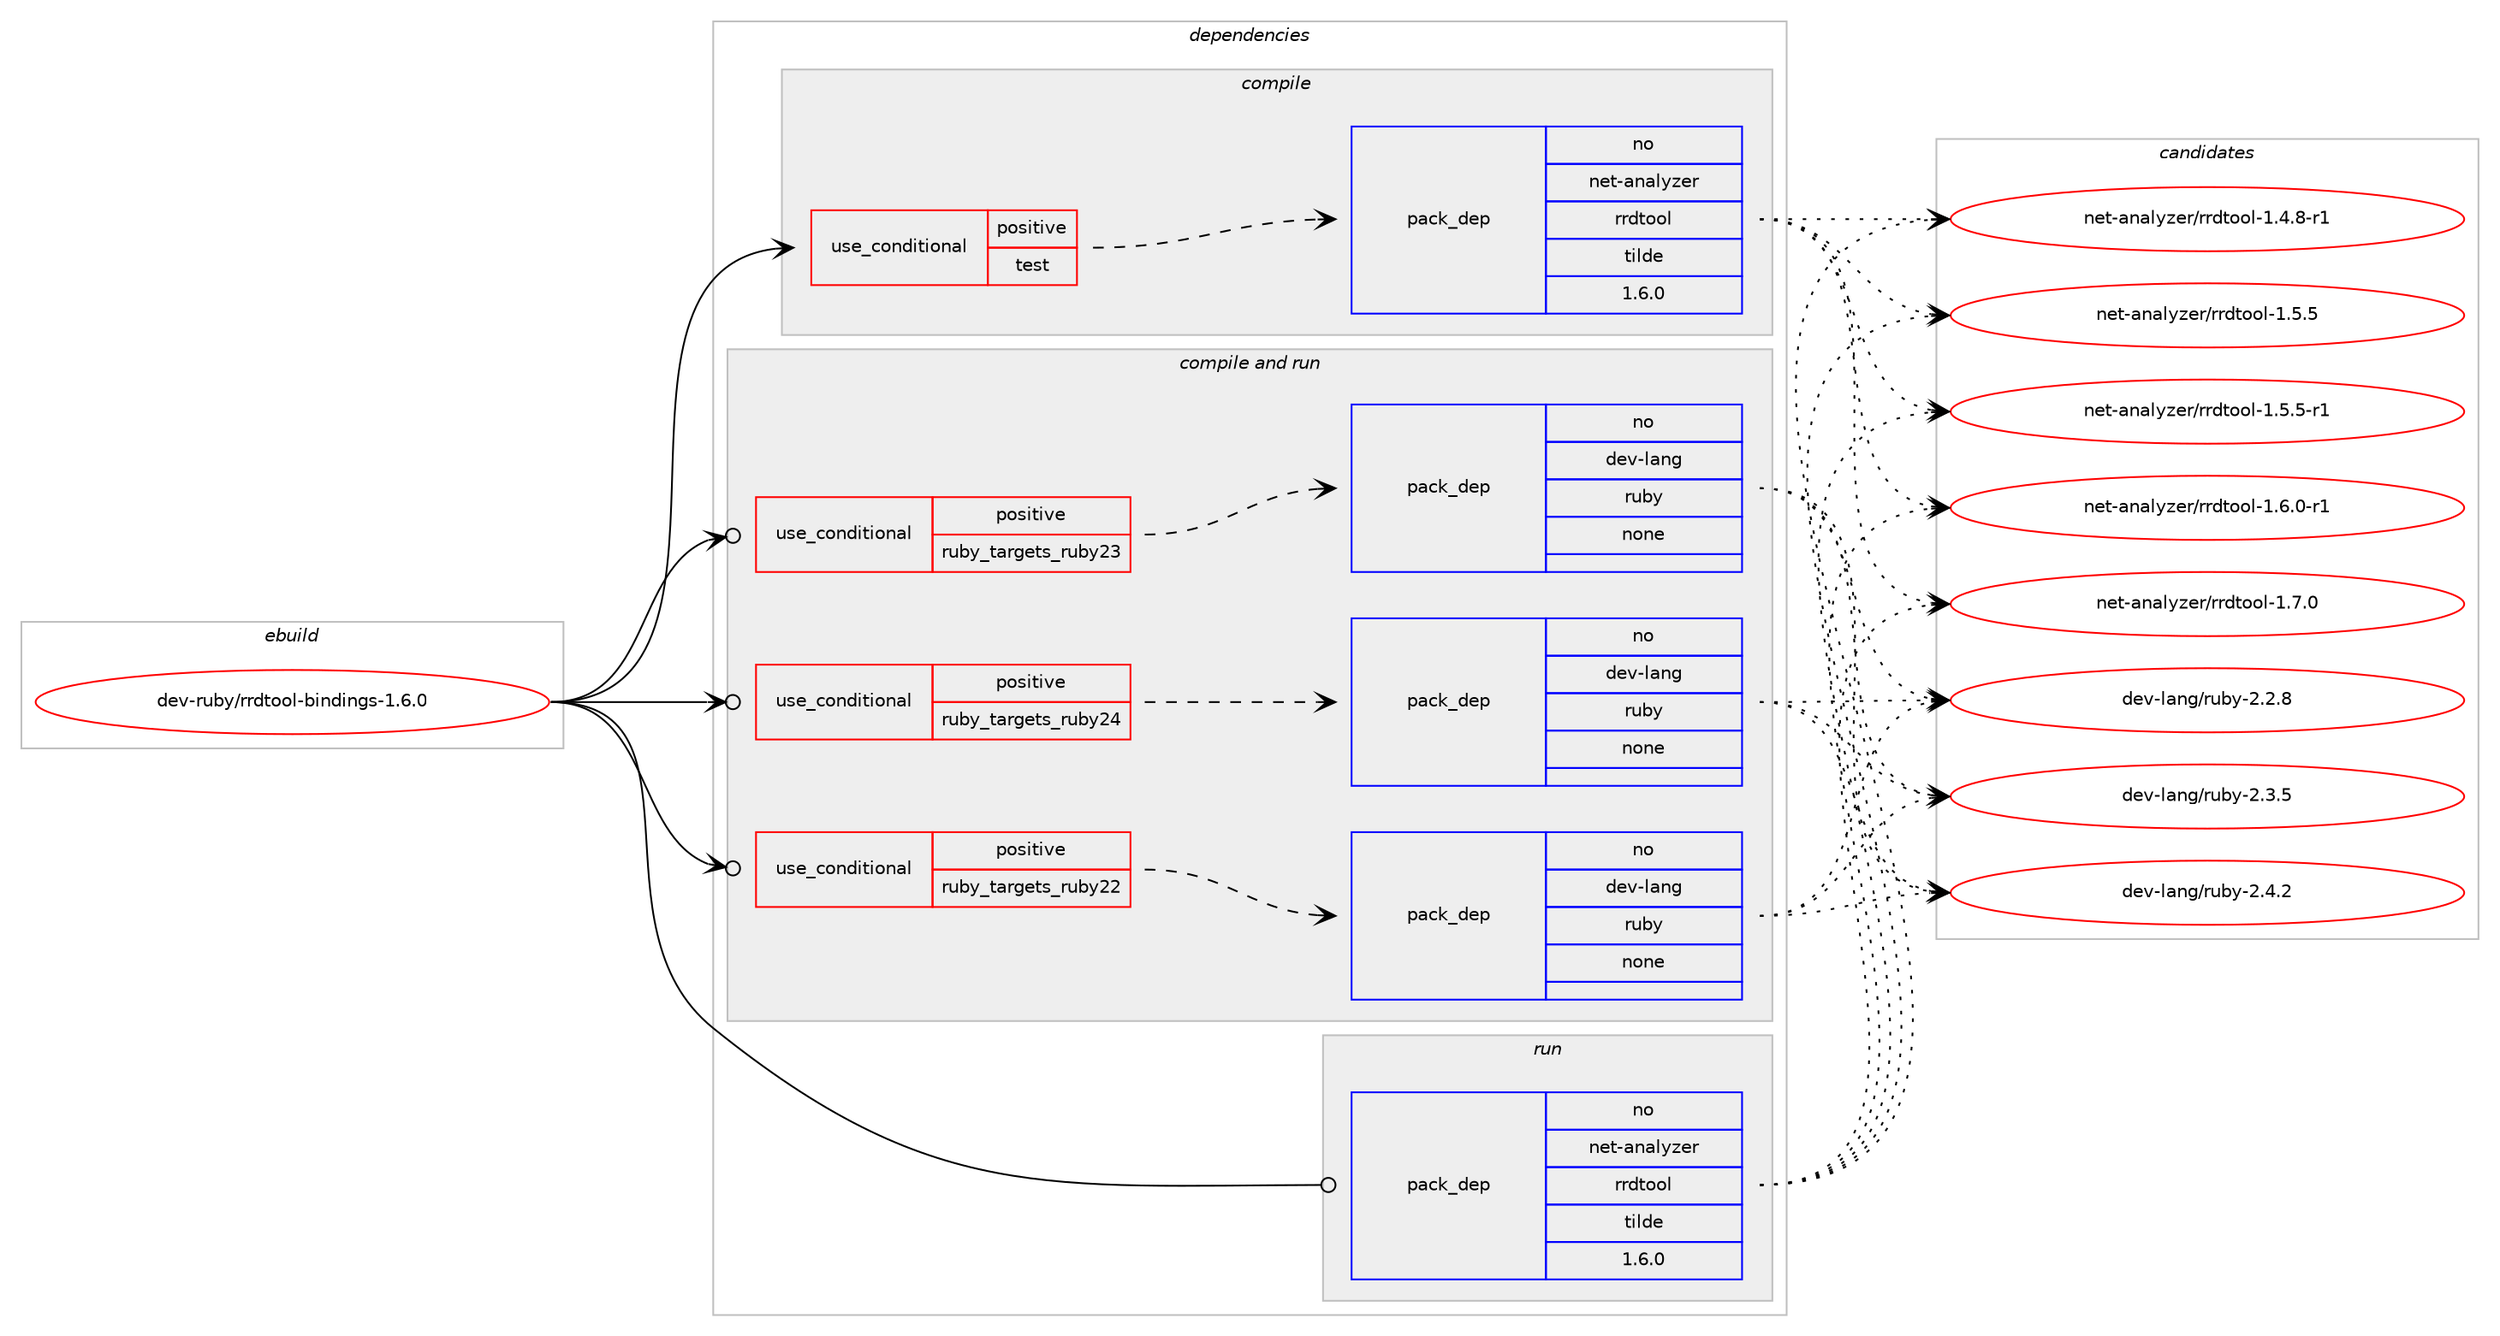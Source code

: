digraph prolog {

# *************
# Graph options
# *************

newrank=true;
concentrate=true;
compound=true;
graph [rankdir=LR,fontname=Helvetica,fontsize=10,ranksep=1.5];#, ranksep=2.5, nodesep=0.2];
edge  [arrowhead=vee];
node  [fontname=Helvetica,fontsize=10];

# **********
# The ebuild
# **********

subgraph cluster_leftcol {
color=gray;
rank=same;
label=<<i>ebuild</i>>;
id [label="dev-ruby/rrdtool-bindings-1.6.0", color=red, width=4, href="../dev-ruby/rrdtool-bindings-1.6.0.svg"];
}

# ****************
# The dependencies
# ****************

subgraph cluster_midcol {
color=gray;
label=<<i>dependencies</i>>;
subgraph cluster_compile {
fillcolor="#eeeeee";
style=filled;
label=<<i>compile</i>>;
subgraph cond69444 {
dependency263223 [label=<<TABLE BORDER="0" CELLBORDER="1" CELLSPACING="0" CELLPADDING="4"><TR><TD ROWSPAN="3" CELLPADDING="10">use_conditional</TD></TR><TR><TD>positive</TD></TR><TR><TD>test</TD></TR></TABLE>>, shape=none, color=red];
subgraph pack189665 {
dependency263224 [label=<<TABLE BORDER="0" CELLBORDER="1" CELLSPACING="0" CELLPADDING="4" WIDTH="220"><TR><TD ROWSPAN="6" CELLPADDING="30">pack_dep</TD></TR><TR><TD WIDTH="110">no</TD></TR><TR><TD>net-analyzer</TD></TR><TR><TD>rrdtool</TD></TR><TR><TD>tilde</TD></TR><TR><TD>1.6.0</TD></TR></TABLE>>, shape=none, color=blue];
}
dependency263223:e -> dependency263224:w [weight=20,style="dashed",arrowhead="vee"];
}
id:e -> dependency263223:w [weight=20,style="solid",arrowhead="vee"];
}
subgraph cluster_compileandrun {
fillcolor="#eeeeee";
style=filled;
label=<<i>compile and run</i>>;
subgraph cond69445 {
dependency263225 [label=<<TABLE BORDER="0" CELLBORDER="1" CELLSPACING="0" CELLPADDING="4"><TR><TD ROWSPAN="3" CELLPADDING="10">use_conditional</TD></TR><TR><TD>positive</TD></TR><TR><TD>ruby_targets_ruby22</TD></TR></TABLE>>, shape=none, color=red];
subgraph pack189666 {
dependency263226 [label=<<TABLE BORDER="0" CELLBORDER="1" CELLSPACING="0" CELLPADDING="4" WIDTH="220"><TR><TD ROWSPAN="6" CELLPADDING="30">pack_dep</TD></TR><TR><TD WIDTH="110">no</TD></TR><TR><TD>dev-lang</TD></TR><TR><TD>ruby</TD></TR><TR><TD>none</TD></TR><TR><TD></TD></TR></TABLE>>, shape=none, color=blue];
}
dependency263225:e -> dependency263226:w [weight=20,style="dashed",arrowhead="vee"];
}
id:e -> dependency263225:w [weight=20,style="solid",arrowhead="odotvee"];
subgraph cond69446 {
dependency263227 [label=<<TABLE BORDER="0" CELLBORDER="1" CELLSPACING="0" CELLPADDING="4"><TR><TD ROWSPAN="3" CELLPADDING="10">use_conditional</TD></TR><TR><TD>positive</TD></TR><TR><TD>ruby_targets_ruby23</TD></TR></TABLE>>, shape=none, color=red];
subgraph pack189667 {
dependency263228 [label=<<TABLE BORDER="0" CELLBORDER="1" CELLSPACING="0" CELLPADDING="4" WIDTH="220"><TR><TD ROWSPAN="6" CELLPADDING="30">pack_dep</TD></TR><TR><TD WIDTH="110">no</TD></TR><TR><TD>dev-lang</TD></TR><TR><TD>ruby</TD></TR><TR><TD>none</TD></TR><TR><TD></TD></TR></TABLE>>, shape=none, color=blue];
}
dependency263227:e -> dependency263228:w [weight=20,style="dashed",arrowhead="vee"];
}
id:e -> dependency263227:w [weight=20,style="solid",arrowhead="odotvee"];
subgraph cond69447 {
dependency263229 [label=<<TABLE BORDER="0" CELLBORDER="1" CELLSPACING="0" CELLPADDING="4"><TR><TD ROWSPAN="3" CELLPADDING="10">use_conditional</TD></TR><TR><TD>positive</TD></TR><TR><TD>ruby_targets_ruby24</TD></TR></TABLE>>, shape=none, color=red];
subgraph pack189668 {
dependency263230 [label=<<TABLE BORDER="0" CELLBORDER="1" CELLSPACING="0" CELLPADDING="4" WIDTH="220"><TR><TD ROWSPAN="6" CELLPADDING="30">pack_dep</TD></TR><TR><TD WIDTH="110">no</TD></TR><TR><TD>dev-lang</TD></TR><TR><TD>ruby</TD></TR><TR><TD>none</TD></TR><TR><TD></TD></TR></TABLE>>, shape=none, color=blue];
}
dependency263229:e -> dependency263230:w [weight=20,style="dashed",arrowhead="vee"];
}
id:e -> dependency263229:w [weight=20,style="solid",arrowhead="odotvee"];
}
subgraph cluster_run {
fillcolor="#eeeeee";
style=filled;
label=<<i>run</i>>;
subgraph pack189669 {
dependency263231 [label=<<TABLE BORDER="0" CELLBORDER="1" CELLSPACING="0" CELLPADDING="4" WIDTH="220"><TR><TD ROWSPAN="6" CELLPADDING="30">pack_dep</TD></TR><TR><TD WIDTH="110">no</TD></TR><TR><TD>net-analyzer</TD></TR><TR><TD>rrdtool</TD></TR><TR><TD>tilde</TD></TR><TR><TD>1.6.0</TD></TR></TABLE>>, shape=none, color=blue];
}
id:e -> dependency263231:w [weight=20,style="solid",arrowhead="odot"];
}
}

# **************
# The candidates
# **************

subgraph cluster_choices {
rank=same;
color=gray;
label=<<i>candidates</i>>;

subgraph choice189665 {
color=black;
nodesep=1;
choice110101116459711097108121122101114471141141001161111111084549465246564511449 [label="net-analyzer/rrdtool-1.4.8-r1", color=red, width=4,href="../net-analyzer/rrdtool-1.4.8-r1.svg"];
choice11010111645971109710812112210111447114114100116111111108454946534653 [label="net-analyzer/rrdtool-1.5.5", color=red, width=4,href="../net-analyzer/rrdtool-1.5.5.svg"];
choice110101116459711097108121122101114471141141001161111111084549465346534511449 [label="net-analyzer/rrdtool-1.5.5-r1", color=red, width=4,href="../net-analyzer/rrdtool-1.5.5-r1.svg"];
choice110101116459711097108121122101114471141141001161111111084549465446484511449 [label="net-analyzer/rrdtool-1.6.0-r1", color=red, width=4,href="../net-analyzer/rrdtool-1.6.0-r1.svg"];
choice11010111645971109710812112210111447114114100116111111108454946554648 [label="net-analyzer/rrdtool-1.7.0", color=red, width=4,href="../net-analyzer/rrdtool-1.7.0.svg"];
dependency263224:e -> choice110101116459711097108121122101114471141141001161111111084549465246564511449:w [style=dotted,weight="100"];
dependency263224:e -> choice11010111645971109710812112210111447114114100116111111108454946534653:w [style=dotted,weight="100"];
dependency263224:e -> choice110101116459711097108121122101114471141141001161111111084549465346534511449:w [style=dotted,weight="100"];
dependency263224:e -> choice110101116459711097108121122101114471141141001161111111084549465446484511449:w [style=dotted,weight="100"];
dependency263224:e -> choice11010111645971109710812112210111447114114100116111111108454946554648:w [style=dotted,weight="100"];
}
subgraph choice189666 {
color=black;
nodesep=1;
choice10010111845108971101034711411798121455046504656 [label="dev-lang/ruby-2.2.8", color=red, width=4,href="../dev-lang/ruby-2.2.8.svg"];
choice10010111845108971101034711411798121455046514653 [label="dev-lang/ruby-2.3.5", color=red, width=4,href="../dev-lang/ruby-2.3.5.svg"];
choice10010111845108971101034711411798121455046524650 [label="dev-lang/ruby-2.4.2", color=red, width=4,href="../dev-lang/ruby-2.4.2.svg"];
dependency263226:e -> choice10010111845108971101034711411798121455046504656:w [style=dotted,weight="100"];
dependency263226:e -> choice10010111845108971101034711411798121455046514653:w [style=dotted,weight="100"];
dependency263226:e -> choice10010111845108971101034711411798121455046524650:w [style=dotted,weight="100"];
}
subgraph choice189667 {
color=black;
nodesep=1;
choice10010111845108971101034711411798121455046504656 [label="dev-lang/ruby-2.2.8", color=red, width=4,href="../dev-lang/ruby-2.2.8.svg"];
choice10010111845108971101034711411798121455046514653 [label="dev-lang/ruby-2.3.5", color=red, width=4,href="../dev-lang/ruby-2.3.5.svg"];
choice10010111845108971101034711411798121455046524650 [label="dev-lang/ruby-2.4.2", color=red, width=4,href="../dev-lang/ruby-2.4.2.svg"];
dependency263228:e -> choice10010111845108971101034711411798121455046504656:w [style=dotted,weight="100"];
dependency263228:e -> choice10010111845108971101034711411798121455046514653:w [style=dotted,weight="100"];
dependency263228:e -> choice10010111845108971101034711411798121455046524650:w [style=dotted,weight="100"];
}
subgraph choice189668 {
color=black;
nodesep=1;
choice10010111845108971101034711411798121455046504656 [label="dev-lang/ruby-2.2.8", color=red, width=4,href="../dev-lang/ruby-2.2.8.svg"];
choice10010111845108971101034711411798121455046514653 [label="dev-lang/ruby-2.3.5", color=red, width=4,href="../dev-lang/ruby-2.3.5.svg"];
choice10010111845108971101034711411798121455046524650 [label="dev-lang/ruby-2.4.2", color=red, width=4,href="../dev-lang/ruby-2.4.2.svg"];
dependency263230:e -> choice10010111845108971101034711411798121455046504656:w [style=dotted,weight="100"];
dependency263230:e -> choice10010111845108971101034711411798121455046514653:w [style=dotted,weight="100"];
dependency263230:e -> choice10010111845108971101034711411798121455046524650:w [style=dotted,weight="100"];
}
subgraph choice189669 {
color=black;
nodesep=1;
choice110101116459711097108121122101114471141141001161111111084549465246564511449 [label="net-analyzer/rrdtool-1.4.8-r1", color=red, width=4,href="../net-analyzer/rrdtool-1.4.8-r1.svg"];
choice11010111645971109710812112210111447114114100116111111108454946534653 [label="net-analyzer/rrdtool-1.5.5", color=red, width=4,href="../net-analyzer/rrdtool-1.5.5.svg"];
choice110101116459711097108121122101114471141141001161111111084549465346534511449 [label="net-analyzer/rrdtool-1.5.5-r1", color=red, width=4,href="../net-analyzer/rrdtool-1.5.5-r1.svg"];
choice110101116459711097108121122101114471141141001161111111084549465446484511449 [label="net-analyzer/rrdtool-1.6.0-r1", color=red, width=4,href="../net-analyzer/rrdtool-1.6.0-r1.svg"];
choice11010111645971109710812112210111447114114100116111111108454946554648 [label="net-analyzer/rrdtool-1.7.0", color=red, width=4,href="../net-analyzer/rrdtool-1.7.0.svg"];
dependency263231:e -> choice110101116459711097108121122101114471141141001161111111084549465246564511449:w [style=dotted,weight="100"];
dependency263231:e -> choice11010111645971109710812112210111447114114100116111111108454946534653:w [style=dotted,weight="100"];
dependency263231:e -> choice110101116459711097108121122101114471141141001161111111084549465346534511449:w [style=dotted,weight="100"];
dependency263231:e -> choice110101116459711097108121122101114471141141001161111111084549465446484511449:w [style=dotted,weight="100"];
dependency263231:e -> choice11010111645971109710812112210111447114114100116111111108454946554648:w [style=dotted,weight="100"];
}
}

}
